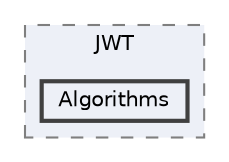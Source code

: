 digraph "C:/Users/adenf/RiderProjects/Openlabs.Mgcxm/Openlabs.Mgcxm/JWT/Algorithms"
{
 // LATEX_PDF_SIZE
  bgcolor="transparent";
  edge [fontname=Helvetica,fontsize=10,labelfontname=Helvetica,labelfontsize=10];
  node [fontname=Helvetica,fontsize=10,shape=box,height=0.2,width=0.4];
  compound=true
  subgraph clusterdir_cb676df328d34b1ef2c9afe540e7d538 {
    graph [ bgcolor="#edf0f7", pencolor="grey50", label="JWT", fontname=Helvetica,fontsize=10 style="filled,dashed", URL="dir_cb676df328d34b1ef2c9afe540e7d538.html",tooltip=""]
  dir_325711a34435a87debffeefe26b959ac [label="Algorithms", fillcolor="#edf0f7", color="grey25", style="filled,bold", URL="dir_325711a34435a87debffeefe26b959ac.html",tooltip=""];
  }
}
